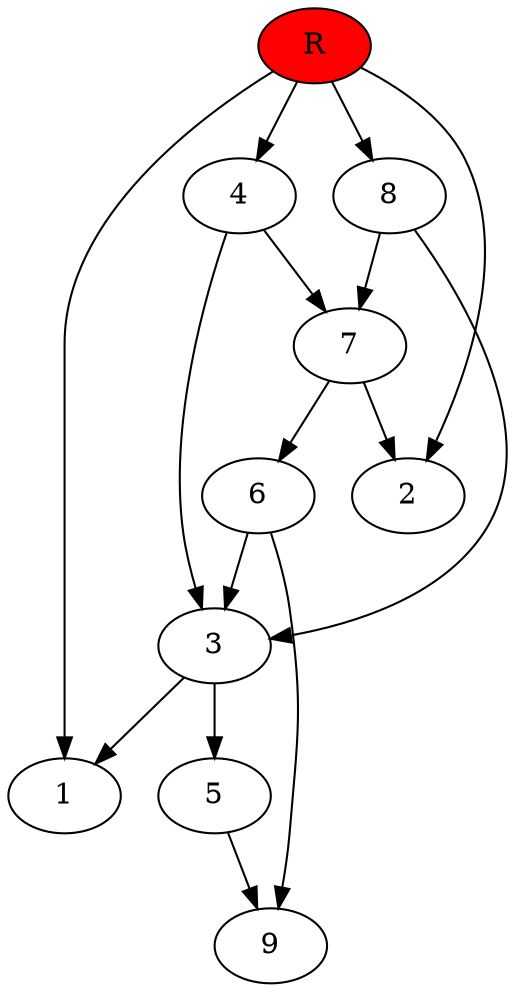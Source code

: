 digraph prb32536 {
	1
	2
	3
	4
	5
	6
	7
	8
	R [fillcolor="#ff0000" style=filled]
	3 -> 1
	3 -> 5
	4 -> 3
	4 -> 7
	5 -> 9
	6 -> 3
	6 -> 9
	7 -> 2
	7 -> 6
	8 -> 3
	8 -> 7
	R -> 1
	R -> 2
	R -> 4
	R -> 8
}
